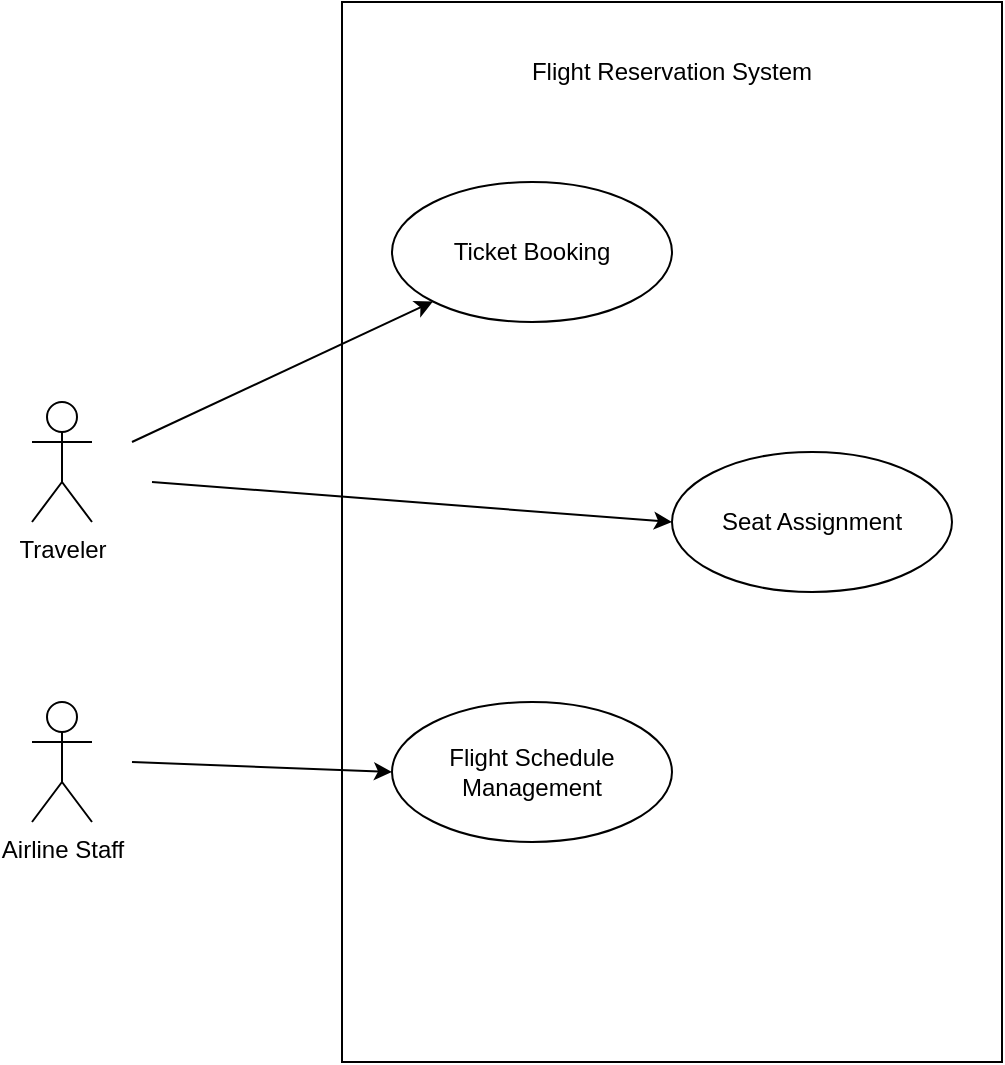 <mxfile>
    <diagram id="HP2PgKaq5mztQC6QTPoR" name="Page-1">
        <mxGraphModel dx="555" dy="653" grid="1" gridSize="10" guides="1" tooltips="1" connect="1" arrows="1" fold="1" page="1" pageScale="1" pageWidth="1100" pageHeight="850" math="0" shadow="0">
            <root>
                <mxCell id="0"/>
                <mxCell id="1" parent="0"/>
                <mxCell id="2" value="" style="html=1;" vertex="1" parent="1">
                    <mxGeometry x="385" y="130" width="330" height="530" as="geometry"/>
                </mxCell>
                <mxCell id="3" value="Ticket Booking" style="ellipse;whiteSpace=wrap;html=1;" vertex="1" parent="1">
                    <mxGeometry x="410" y="220" width="140" height="70" as="geometry"/>
                </mxCell>
                <mxCell id="4" value="Flight Reservation System" style="text;html=1;strokeColor=none;fillColor=none;align=center;verticalAlign=middle;whiteSpace=wrap;rounded=0;" vertex="1" parent="1">
                    <mxGeometry x="470" y="150" width="160" height="30" as="geometry"/>
                </mxCell>
                <mxCell id="5" value="Seat Assignment" style="ellipse;whiteSpace=wrap;html=1;" vertex="1" parent="1">
                    <mxGeometry x="550" y="355" width="140" height="70" as="geometry"/>
                </mxCell>
                <mxCell id="6" value="Flight Schedule Management" style="ellipse;whiteSpace=wrap;html=1;" vertex="1" parent="1">
                    <mxGeometry x="410" y="480" width="140" height="70" as="geometry"/>
                </mxCell>
                <mxCell id="7" value="Traveler" style="shape=umlActor;verticalLabelPosition=bottom;verticalAlign=top;html=1;outlineConnect=0;" vertex="1" parent="1">
                    <mxGeometry x="230" y="330" width="30" height="60" as="geometry"/>
                </mxCell>
                <mxCell id="10" value="Airline Staff" style="shape=umlActor;verticalLabelPosition=bottom;verticalAlign=top;html=1;outlineConnect=0;" vertex="1" parent="1">
                    <mxGeometry x="230" y="480" width="30" height="60" as="geometry"/>
                </mxCell>
                <mxCell id="11" value="" style="endArrow=classic;html=1;entryX=0;entryY=1;entryDx=0;entryDy=0;" edge="1" parent="1" target="3">
                    <mxGeometry width="50" height="50" relative="1" as="geometry">
                        <mxPoint x="280" y="350" as="sourcePoint"/>
                        <mxPoint x="460" y="290" as="targetPoint"/>
                    </mxGeometry>
                </mxCell>
                <mxCell id="12" value="" style="endArrow=classic;html=1;entryX=0;entryY=0.5;entryDx=0;entryDy=0;" edge="1" parent="1" target="5">
                    <mxGeometry width="50" height="50" relative="1" as="geometry">
                        <mxPoint x="290" y="370" as="sourcePoint"/>
                        <mxPoint x="460" y="290" as="targetPoint"/>
                    </mxGeometry>
                </mxCell>
                <mxCell id="14" value="" style="endArrow=classic;html=1;entryX=0;entryY=0.5;entryDx=0;entryDy=0;" edge="1" parent="1" target="6">
                    <mxGeometry width="50" height="50" relative="1" as="geometry">
                        <mxPoint x="280" y="510" as="sourcePoint"/>
                        <mxPoint x="460" y="290" as="targetPoint"/>
                    </mxGeometry>
                </mxCell>
            </root>
        </mxGraphModel>
    </diagram>
</mxfile>